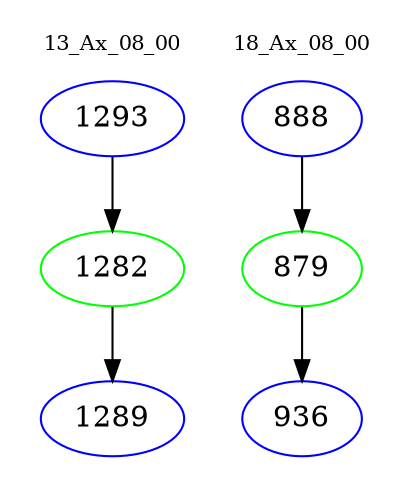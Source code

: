 digraph{
subgraph cluster_0 {
color = white
label = "13_Ax_08_00";
fontsize=10;
T0_1293 [label="1293", color="blue"]
T0_1293 -> T0_1282 [color="black"]
T0_1282 [label="1282", color="green"]
T0_1282 -> T0_1289 [color="black"]
T0_1289 [label="1289", color="blue"]
}
subgraph cluster_1 {
color = white
label = "18_Ax_08_00";
fontsize=10;
T1_888 [label="888", color="blue"]
T1_888 -> T1_879 [color="black"]
T1_879 [label="879", color="green"]
T1_879 -> T1_936 [color="black"]
T1_936 [label="936", color="blue"]
}
}
